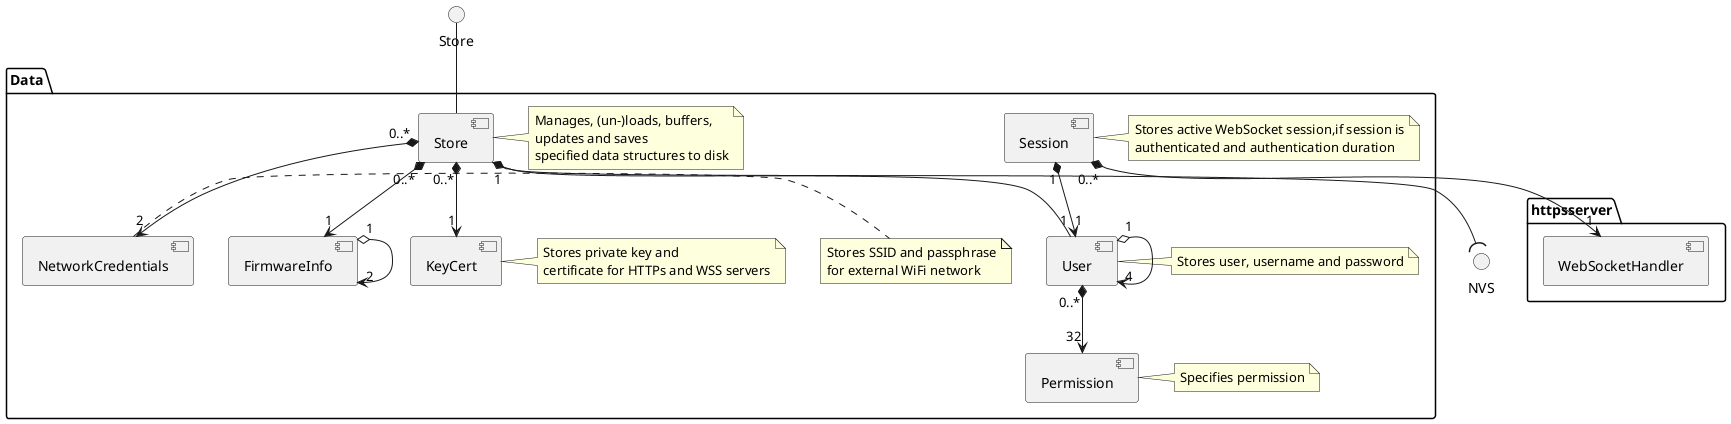 @startuml
interface "Store" as Store

interface "NVS" as nvshalinterface

package httpsserver {
    component "WebSocketHandler" as wshandler
}

package Data {
    component "Store" as store
    component "Permission" as persmission
    component "User" as user
    component "NetworkCredentials" as netcredentials
    component "Session" as session
    component "KeyCert" as keycert
    component "FirmwareInfo" as fwinfo

    note right of store : Manages, (un-)loads, buffers,\nupdates and saves\nspecified data structures to disk
    note right of netcredentials : Stores SSID and passphrase\nfor external WiFi network
    note right of user : Stores user, username and password
    note right of persmission : Specifies permission 
    note right of session : Stores active WebSocket session,if session is\nauthenticated and authentication duration
    note right of keycert : Stores private key and\ncertificate for HTTPs and WSS servers

    store -up- Store

    store "0..*" *--> "1" keycert
    store "0..*" *--> "1" fwinfo
    store "0..*" *--> "2" netcredentials
    store "1" *-- "1" user
    user "1" o--> "4" user
    fwinfo "1" o--> "2" fwinfo
    user "0..*" *--> "32" persmission

    session "0..*" *--> "1" wshandler
    session "1" *--> "1" user

    store -down-(nvshalinterface
}
@enduml
